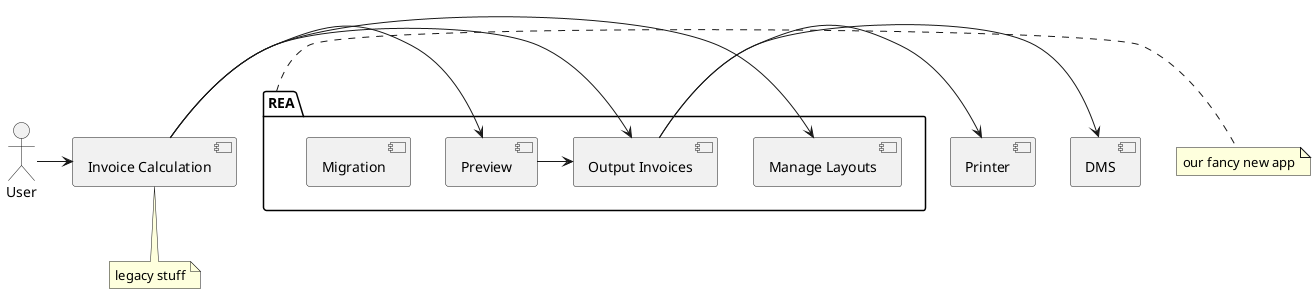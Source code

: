 @startuml


package "REA" {
    [Manage Layouts]
    [Output Invoices]
    [Preview]
    [Migration]
}

:User: -> [Invoice Calculation]
[Output Invoices] -> [Printer]
[Output Invoices] -> [DMS]
[Invoice Calculation] -> [Output Invoices]
[Invoice Calculation] -> [Manage Layouts]
[Invoice Calculation] -> [Preview]
[Preview] -> [Output Invoices]


note right of REA: our fancy new app
note bottom of [Invoice Calculation]: legacy stuff

@enduml